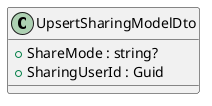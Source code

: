 @startuml
class UpsertSharingModelDto {
    + ShareMode : string?
    + SharingUserId : Guid
}
@enduml